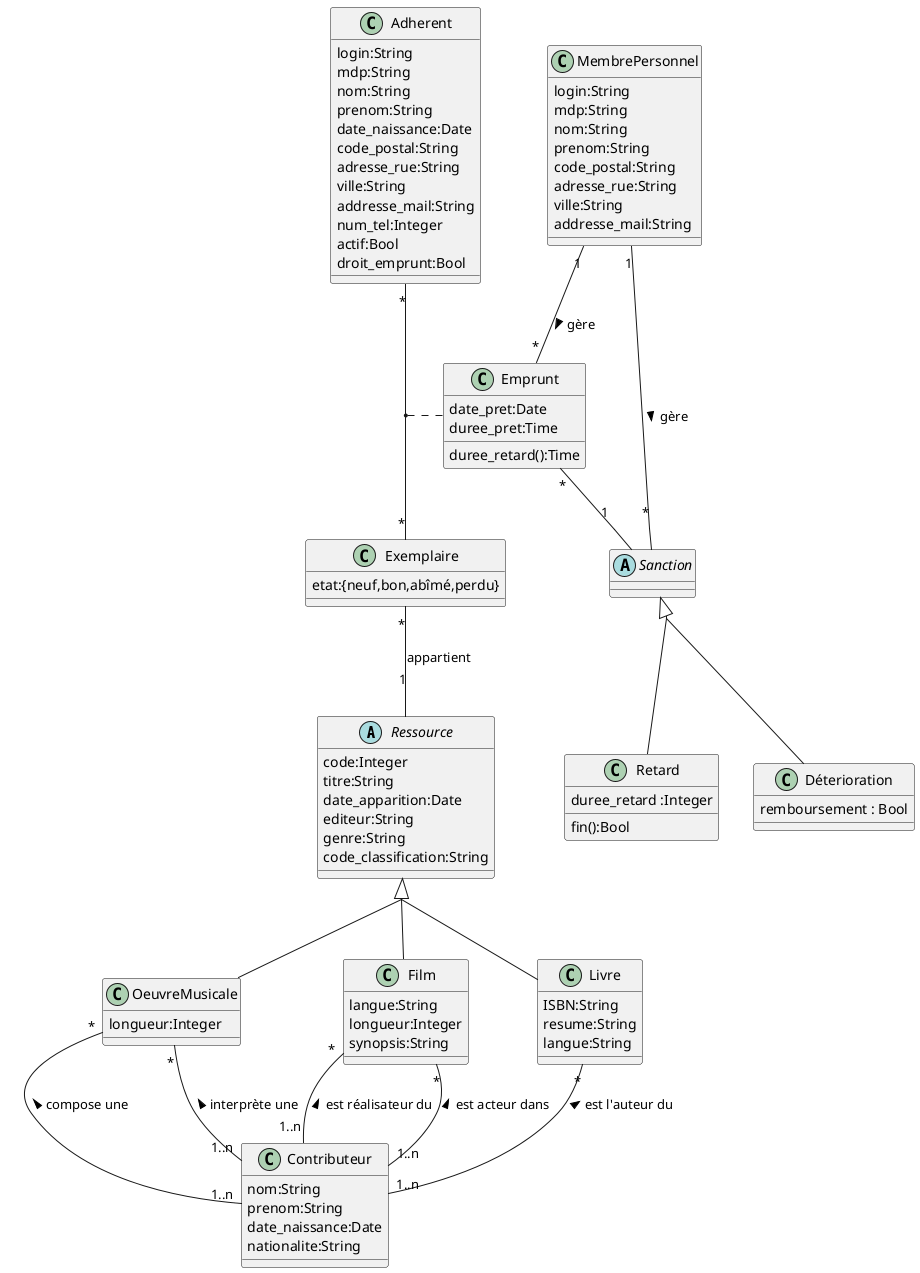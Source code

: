 @startuml
abstract class Ressource{
  code:Integer
  titre:String
  date_apparition:Date
  editeur:String
  genre:String
  code_classification:String
}


together {
  class Livre{
  ISBN:String
  resume:String
  langue:String
}

class Film{
  langue:String
  longueur:Integer
  synopsis:String
}

class OeuvreMusicale{
  longueur:Integer
}
}
skinparam groupInheritance 2
Ressource <|-- Livre
Ressource <|-- Film
Ressource <|-- OeuvreMusicale

class MembrePersonnel{
  login:String
  mdp:String
  nom:String
  prenom:String
  code_postal:String
  adresse_rue:String
  ville:String
  addresse_mail:String
}

class Adherent{
  login:String
  mdp:String
  nom:String
  prenom:String
  date_naissance:Date
  code_postal:String
  adresse_rue:String
  ville:String
  addresse_mail:String
  num_tel:Integer
  actif:Bool
  droit_emprunt:Bool
}

class Contributeur{
  nom:String
  prenom:String
  date_naissance:Date
  nationalite:String
}

class Exemplaire{
  etat:{neuf,bon,abîmé,perdu}
}


class Emprunt{
  date_pret:Date
  duree_pret:Time
  duree_retard():Time
}

abstract class Sanction{
}

together {
  class Retard{
    duree_retard :Integer
    fin():Bool
  }
  class Déterioration{
    remboursement : Bool
  }
}

skinparam groupInheritance 2
Sanction <|-- Retard
Sanction <|-- Déterioration


Exemplaire "*" -- "1" Ressource : appartient
Adherent "*" -- "*" Exemplaire
(Adherent,Exemplaire) .. Emprunt
Emprunt "*" -- "1" Sanction

MembrePersonnel "1" -- "*" Emprunt : gère >
MembrePersonnel "1" -- "*" Sanction : gère >


Contributeur "1..n" -up- "*" Livre : est l'auteur du >
Contributeur "1..n" -up- "*" Film : est réalisateur du >
Contributeur "1..n" -up- "*" Film : est acteur dans >
Contributeur "1..n" -up- "*" OeuvreMusicale : compose une >
Contributeur "1..n" -up- "*" OeuvreMusicale : interprète une >









@enduml
